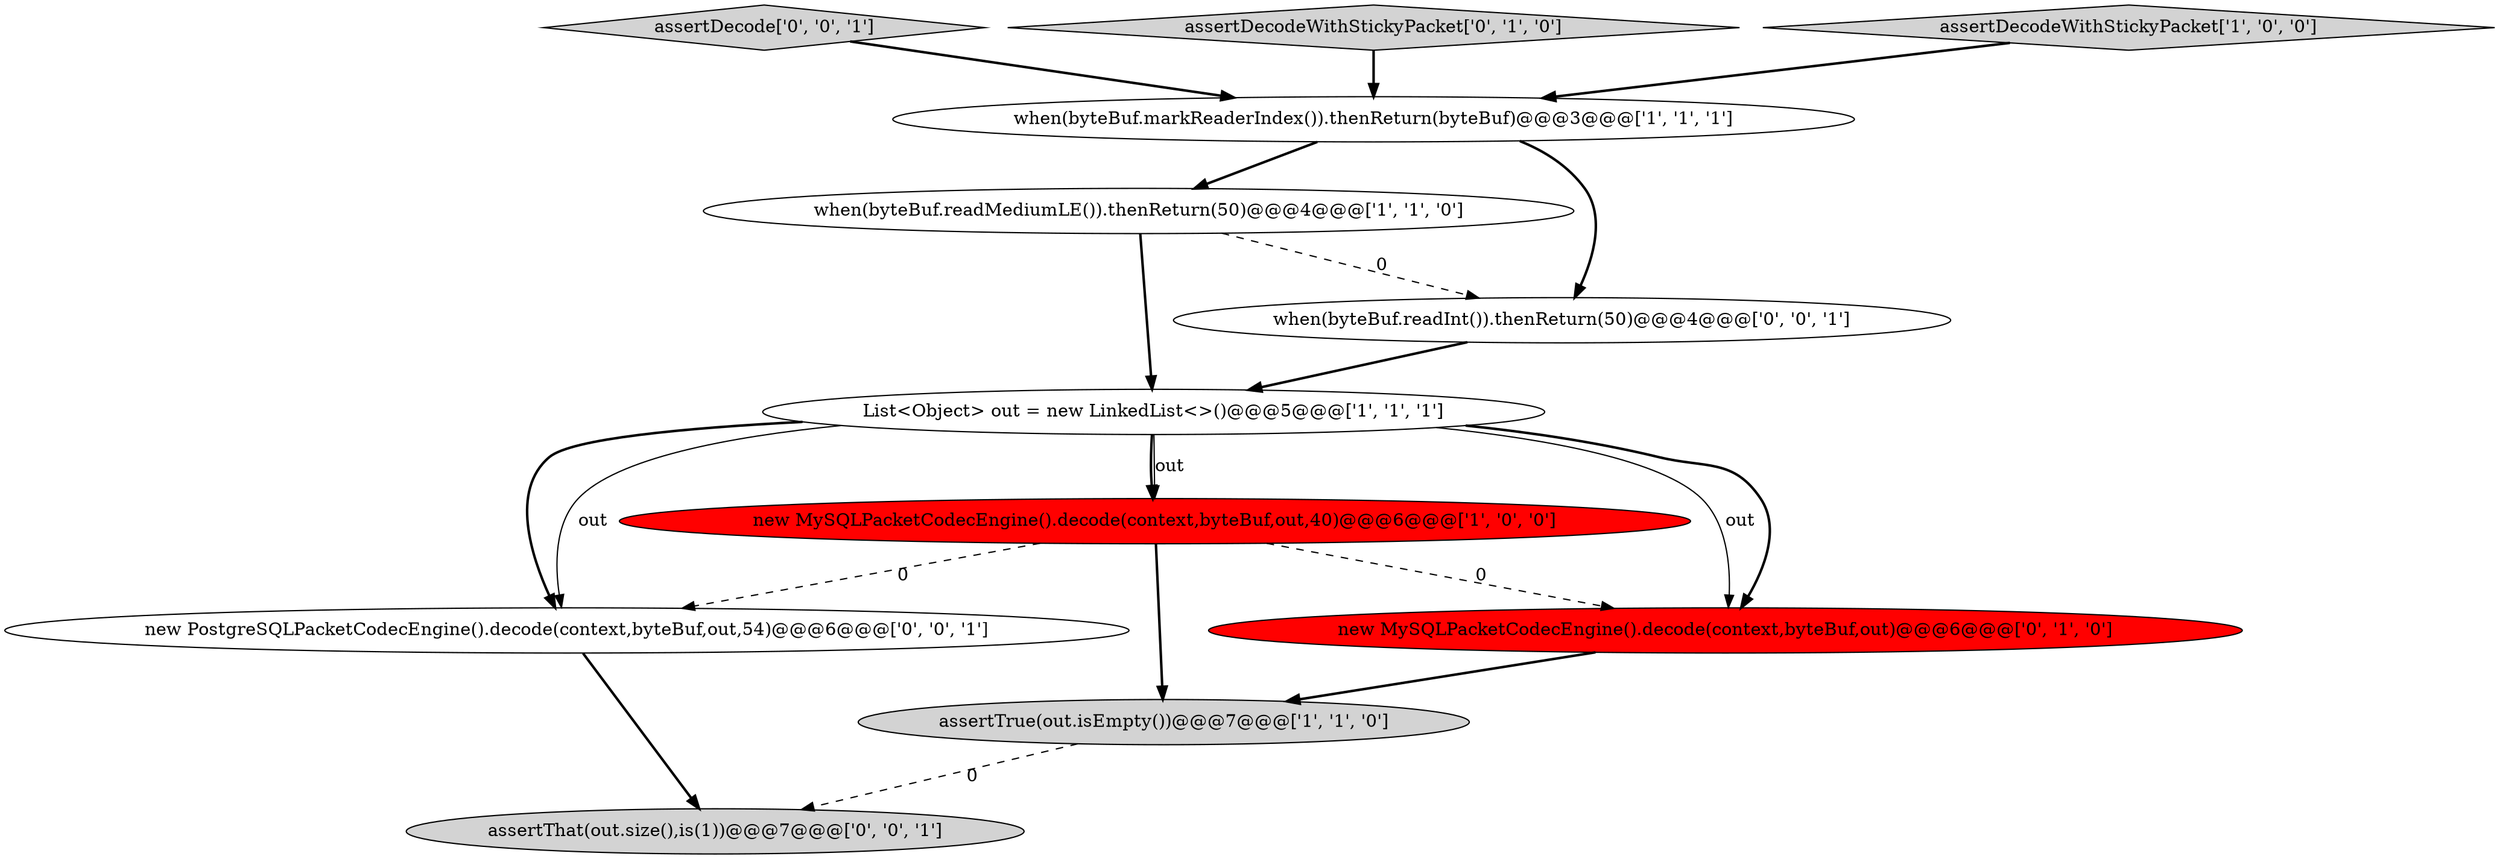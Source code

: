 digraph {
10 [style = filled, label = "assertDecode['0', '0', '1']", fillcolor = lightgray, shape = diamond image = "AAA0AAABBB3BBB"];
2 [style = filled, label = "List<Object> out = new LinkedList<>()@@@5@@@['1', '1', '1']", fillcolor = white, shape = ellipse image = "AAA0AAABBB1BBB"];
9 [style = filled, label = "new PostgreSQLPacketCodecEngine().decode(context,byteBuf,out,54)@@@6@@@['0', '0', '1']", fillcolor = white, shape = ellipse image = "AAA0AAABBB3BBB"];
3 [style = filled, label = "new MySQLPacketCodecEngine().decode(context,byteBuf,out,40)@@@6@@@['1', '0', '0']", fillcolor = red, shape = ellipse image = "AAA1AAABBB1BBB"];
0 [style = filled, label = "assertTrue(out.isEmpty())@@@7@@@['1', '1', '0']", fillcolor = lightgray, shape = ellipse image = "AAA0AAABBB1BBB"];
7 [style = filled, label = "assertDecodeWithStickyPacket['0', '1', '0']", fillcolor = lightgray, shape = diamond image = "AAA0AAABBB2BBB"];
1 [style = filled, label = "when(byteBuf.markReaderIndex()).thenReturn(byteBuf)@@@3@@@['1', '1', '1']", fillcolor = white, shape = ellipse image = "AAA0AAABBB1BBB"];
6 [style = filled, label = "new MySQLPacketCodecEngine().decode(context,byteBuf,out)@@@6@@@['0', '1', '0']", fillcolor = red, shape = ellipse image = "AAA1AAABBB2BBB"];
5 [style = filled, label = "when(byteBuf.readMediumLE()).thenReturn(50)@@@4@@@['1', '1', '0']", fillcolor = white, shape = ellipse image = "AAA0AAABBB1BBB"];
8 [style = filled, label = "when(byteBuf.readInt()).thenReturn(50)@@@4@@@['0', '0', '1']", fillcolor = white, shape = ellipse image = "AAA0AAABBB3BBB"];
4 [style = filled, label = "assertDecodeWithStickyPacket['1', '0', '0']", fillcolor = lightgray, shape = diamond image = "AAA0AAABBB1BBB"];
11 [style = filled, label = "assertThat(out.size(),is(1))@@@7@@@['0', '0', '1']", fillcolor = lightgray, shape = ellipse image = "AAA0AAABBB3BBB"];
1->5 [style = bold, label=""];
5->8 [style = dashed, label="0"];
2->6 [style = solid, label="out"];
5->2 [style = bold, label=""];
4->1 [style = bold, label=""];
3->6 [style = dashed, label="0"];
6->0 [style = bold, label=""];
7->1 [style = bold, label=""];
1->8 [style = bold, label=""];
2->9 [style = bold, label=""];
9->11 [style = bold, label=""];
0->11 [style = dashed, label="0"];
8->2 [style = bold, label=""];
10->1 [style = bold, label=""];
3->9 [style = dashed, label="0"];
2->6 [style = bold, label=""];
3->0 [style = bold, label=""];
2->3 [style = bold, label=""];
2->9 [style = solid, label="out"];
2->3 [style = solid, label="out"];
}
